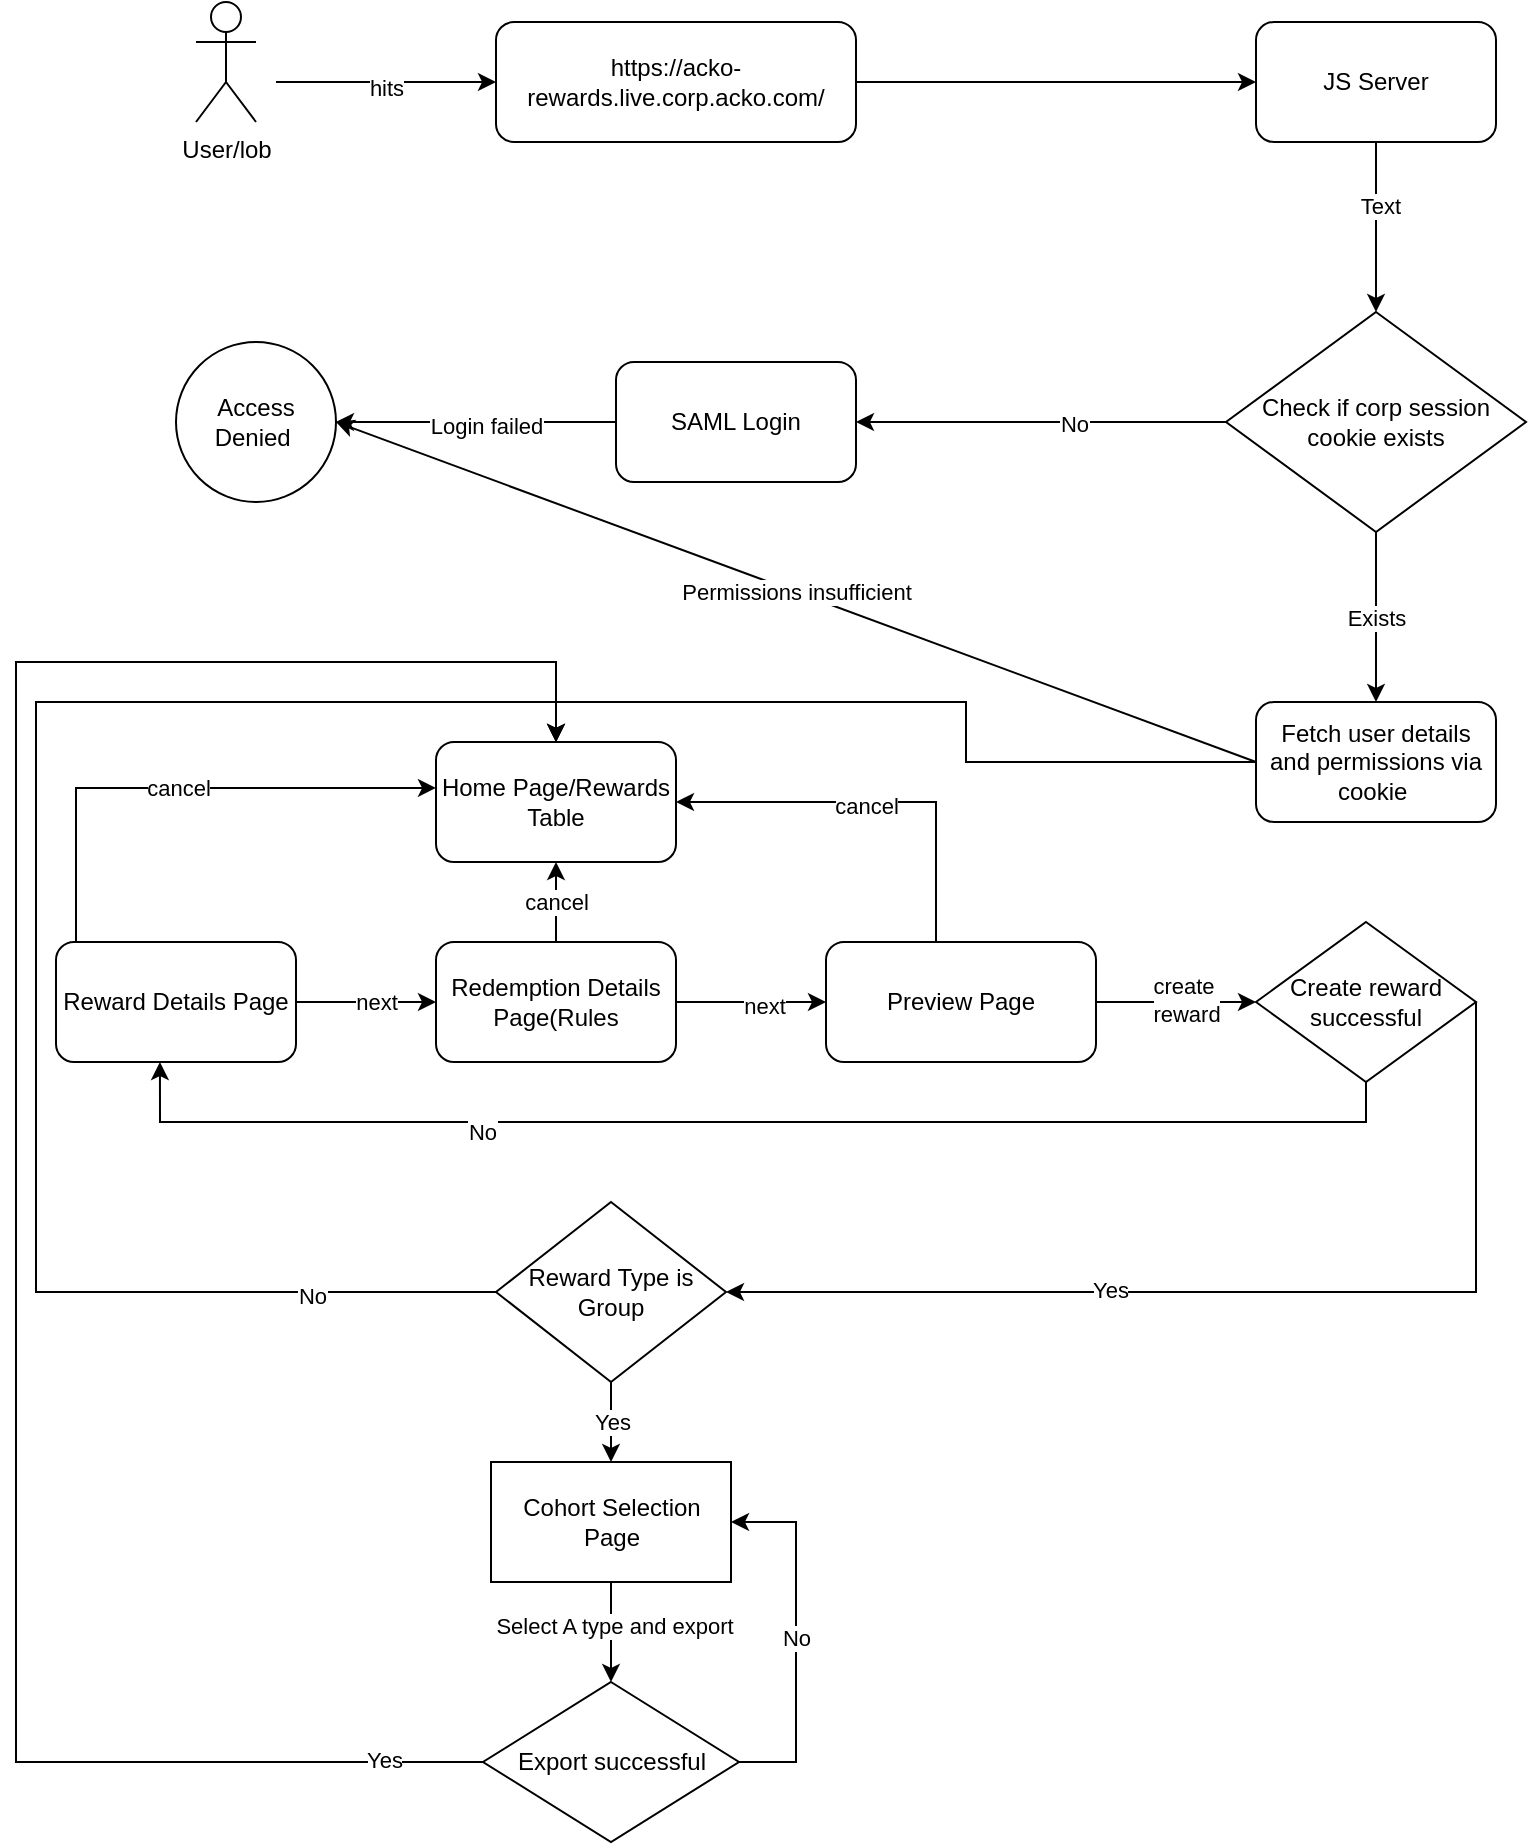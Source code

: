 <mxfile version="24.2.2" type="github">
  <diagram name="Page-1" id="URJB8ZtFO4CdTDm1-7Hg">
    <mxGraphModel dx="2206" dy="1262" grid="1" gridSize="10" guides="1" tooltips="1" connect="1" arrows="1" fold="1" page="1" pageScale="1" pageWidth="827" pageHeight="1169" math="0" shadow="0">
      <root>
        <mxCell id="0" />
        <mxCell id="1" parent="0" />
        <mxCell id="mHwalQCT8dFzNkiAWTxD-1" value="User/lob" style="shape=umlActor;verticalLabelPosition=bottom;verticalAlign=top;html=1;outlineConnect=0;" vertex="1" parent="1">
          <mxGeometry x="100" y="90" width="30" height="60" as="geometry" />
        </mxCell>
        <mxCell id="mHwalQCT8dFzNkiAWTxD-2" value="" style="endArrow=classic;html=1;rounded=0;entryX=0;entryY=0.5;entryDx=0;entryDy=0;" edge="1" parent="1" target="mHwalQCT8dFzNkiAWTxD-4">
          <mxGeometry width="50" height="50" relative="1" as="geometry">
            <mxPoint x="140" y="130" as="sourcePoint" />
            <mxPoint x="290" y="220" as="targetPoint" />
          </mxGeometry>
        </mxCell>
        <mxCell id="mHwalQCT8dFzNkiAWTxD-12" value="hits" style="edgeLabel;html=1;align=center;verticalAlign=middle;resizable=0;points=[];" vertex="1" connectable="0" parent="mHwalQCT8dFzNkiAWTxD-2">
          <mxGeometry y="-3" relative="1" as="geometry">
            <mxPoint as="offset" />
          </mxGeometry>
        </mxCell>
        <mxCell id="mHwalQCT8dFzNkiAWTxD-4" value="https://acko-rewards.live.corp.acko.com/" style="rounded=1;whiteSpace=wrap;html=1;" vertex="1" parent="1">
          <mxGeometry x="250" y="100" width="180" height="60" as="geometry" />
        </mxCell>
        <mxCell id="mHwalQCT8dFzNkiAWTxD-5" value="JS Server" style="rounded=1;whiteSpace=wrap;html=1;" vertex="1" parent="1">
          <mxGeometry x="630" y="100" width="120" height="60" as="geometry" />
        </mxCell>
        <mxCell id="mHwalQCT8dFzNkiAWTxD-6" value="Check if corp session cookie exists" style="rhombus;whiteSpace=wrap;html=1;" vertex="1" parent="1">
          <mxGeometry x="615" y="245" width="150" height="110" as="geometry" />
        </mxCell>
        <mxCell id="mHwalQCT8dFzNkiAWTxD-8" value="" style="endArrow=classic;html=1;rounded=0;entryX=0;entryY=0.5;entryDx=0;entryDy=0;exitX=1;exitY=0.5;exitDx=0;exitDy=0;" edge="1" parent="1" source="mHwalQCT8dFzNkiAWTxD-4" target="mHwalQCT8dFzNkiAWTxD-5">
          <mxGeometry width="50" height="50" relative="1" as="geometry">
            <mxPoint x="460" y="150" as="sourcePoint" />
            <mxPoint x="510" y="100" as="targetPoint" />
          </mxGeometry>
        </mxCell>
        <mxCell id="mHwalQCT8dFzNkiAWTxD-9" value="" style="endArrow=classic;html=1;rounded=0;exitX=0.5;exitY=1;exitDx=0;exitDy=0;entryX=0.5;entryY=0;entryDx=0;entryDy=0;" edge="1" parent="1" source="mHwalQCT8dFzNkiAWTxD-5" target="mHwalQCT8dFzNkiAWTxD-6">
          <mxGeometry width="50" height="50" relative="1" as="geometry">
            <mxPoint x="510" y="230" as="sourcePoint" />
            <mxPoint x="560" y="180" as="targetPoint" />
          </mxGeometry>
        </mxCell>
        <mxCell id="mHwalQCT8dFzNkiAWTxD-17" value="Text" style="edgeLabel;html=1;align=center;verticalAlign=middle;resizable=0;points=[];" vertex="1" connectable="0" parent="mHwalQCT8dFzNkiAWTxD-9">
          <mxGeometry x="-0.257" y="2" relative="1" as="geometry">
            <mxPoint as="offset" />
          </mxGeometry>
        </mxCell>
        <mxCell id="mHwalQCT8dFzNkiAWTxD-10" value="SAML Login" style="rounded=1;whiteSpace=wrap;html=1;" vertex="1" parent="1">
          <mxGeometry x="310" y="270" width="120" height="60" as="geometry" />
        </mxCell>
        <mxCell id="mHwalQCT8dFzNkiAWTxD-11" value="" style="endArrow=classic;html=1;rounded=0;exitX=0;exitY=0.5;exitDx=0;exitDy=0;entryX=1;entryY=0.5;entryDx=0;entryDy=0;" edge="1" parent="1" source="mHwalQCT8dFzNkiAWTxD-6" target="mHwalQCT8dFzNkiAWTxD-10">
          <mxGeometry width="50" height="50" relative="1" as="geometry">
            <mxPoint x="500" y="280" as="sourcePoint" />
            <mxPoint x="550" y="230" as="targetPoint" />
          </mxGeometry>
        </mxCell>
        <mxCell id="mHwalQCT8dFzNkiAWTxD-16" value="No" style="edgeLabel;html=1;align=center;verticalAlign=middle;resizable=0;points=[];" vertex="1" connectable="0" parent="mHwalQCT8dFzNkiAWTxD-11">
          <mxGeometry x="-0.178" y="1" relative="1" as="geometry">
            <mxPoint as="offset" />
          </mxGeometry>
        </mxCell>
        <mxCell id="mHwalQCT8dFzNkiAWTxD-14" value="Access Denied&amp;nbsp;" style="ellipse;whiteSpace=wrap;html=1;aspect=fixed;" vertex="1" parent="1">
          <mxGeometry x="90" y="260" width="80" height="80" as="geometry" />
        </mxCell>
        <mxCell id="mHwalQCT8dFzNkiAWTxD-18" value="" style="endArrow=classic;html=1;rounded=0;exitX=0;exitY=0.5;exitDx=0;exitDy=0;entryX=1;entryY=0.5;entryDx=0;entryDy=0;" edge="1" parent="1" source="mHwalQCT8dFzNkiAWTxD-10" target="mHwalQCT8dFzNkiAWTxD-14">
          <mxGeometry width="50" height="50" relative="1" as="geometry">
            <mxPoint x="240" y="260" as="sourcePoint" />
            <mxPoint x="290" y="210" as="targetPoint" />
          </mxGeometry>
        </mxCell>
        <mxCell id="mHwalQCT8dFzNkiAWTxD-28" value="Login failed" style="edgeLabel;html=1;align=center;verticalAlign=middle;resizable=0;points=[];" vertex="1" connectable="0" parent="mHwalQCT8dFzNkiAWTxD-18">
          <mxGeometry x="-0.071" y="2" relative="1" as="geometry">
            <mxPoint as="offset" />
          </mxGeometry>
        </mxCell>
        <mxCell id="mHwalQCT8dFzNkiAWTxD-32" style="edgeStyle=orthogonalEdgeStyle;rounded=0;orthogonalLoop=1;jettySize=auto;html=1;entryX=0.5;entryY=0;entryDx=0;entryDy=0;" edge="1" parent="1" source="mHwalQCT8dFzNkiAWTxD-20" target="mHwalQCT8dFzNkiAWTxD-30">
          <mxGeometry relative="1" as="geometry" />
        </mxCell>
        <mxCell id="mHwalQCT8dFzNkiAWTxD-20" value="Fetch user details and permissions via cookie&amp;nbsp;" style="rounded=1;whiteSpace=wrap;html=1;" vertex="1" parent="1">
          <mxGeometry x="630" y="440" width="120" height="60" as="geometry" />
        </mxCell>
        <mxCell id="mHwalQCT8dFzNkiAWTxD-24" value="" style="endArrow=classic;html=1;rounded=0;exitX=0;exitY=0.5;exitDx=0;exitDy=0;entryX=1;entryY=0.5;entryDx=0;entryDy=0;" edge="1" parent="1" source="mHwalQCT8dFzNkiAWTxD-20" target="mHwalQCT8dFzNkiAWTxD-14">
          <mxGeometry width="50" height="50" relative="1" as="geometry">
            <mxPoint x="550" y="450" as="sourcePoint" />
            <mxPoint x="510" y="370" as="targetPoint" />
          </mxGeometry>
        </mxCell>
        <mxCell id="mHwalQCT8dFzNkiAWTxD-25" value="Permissions insufficient" style="edgeLabel;html=1;align=center;verticalAlign=middle;resizable=0;points=[];" vertex="1" connectable="0" parent="mHwalQCT8dFzNkiAWTxD-24">
          <mxGeometry relative="1" as="geometry">
            <mxPoint as="offset" />
          </mxGeometry>
        </mxCell>
        <mxCell id="mHwalQCT8dFzNkiAWTxD-26" value="Exists" style="endArrow=classic;html=1;rounded=0;exitX=0.5;exitY=1;exitDx=0;exitDy=0;entryX=0.5;entryY=0;entryDx=0;entryDy=0;" edge="1" parent="1" source="mHwalQCT8dFzNkiAWTxD-6" target="mHwalQCT8dFzNkiAWTxD-20">
          <mxGeometry width="50" height="50" relative="1" as="geometry">
            <mxPoint x="480" y="400" as="sourcePoint" />
            <mxPoint x="530" y="350" as="targetPoint" />
          </mxGeometry>
        </mxCell>
        <mxCell id="mHwalQCT8dFzNkiAWTxD-30" value="Home Page/Rewards Table" style="rounded=1;whiteSpace=wrap;html=1;" vertex="1" parent="1">
          <mxGeometry x="220" y="460" width="120" height="60" as="geometry" />
        </mxCell>
        <mxCell id="mHwalQCT8dFzNkiAWTxD-38" style="edgeStyle=orthogonalEdgeStyle;rounded=0;orthogonalLoop=1;jettySize=auto;html=1;entryX=0;entryY=0.5;entryDx=0;entryDy=0;" edge="1" parent="1" source="mHwalQCT8dFzNkiAWTxD-31" target="mHwalQCT8dFzNkiAWTxD-33">
          <mxGeometry relative="1" as="geometry" />
        </mxCell>
        <mxCell id="mHwalQCT8dFzNkiAWTxD-40" value="next" style="edgeLabel;html=1;align=center;verticalAlign=middle;resizable=0;points=[];" vertex="1" connectable="0" parent="mHwalQCT8dFzNkiAWTxD-38">
          <mxGeometry x="0.54" y="-4" relative="1" as="geometry">
            <mxPoint x="-14" y="-4" as="offset" />
          </mxGeometry>
        </mxCell>
        <mxCell id="mHwalQCT8dFzNkiAWTxD-31" value="Reward Details Page" style="rounded=1;whiteSpace=wrap;html=1;" vertex="1" parent="1">
          <mxGeometry x="30" y="560" width="120" height="60" as="geometry" />
        </mxCell>
        <mxCell id="mHwalQCT8dFzNkiAWTxD-36" value="cancel" style="edgeStyle=orthogonalEdgeStyle;rounded=0;orthogonalLoop=1;jettySize=auto;html=1;" edge="1" parent="1" source="mHwalQCT8dFzNkiAWTxD-33" target="mHwalQCT8dFzNkiAWTxD-30">
          <mxGeometry relative="1" as="geometry" />
        </mxCell>
        <mxCell id="mHwalQCT8dFzNkiAWTxD-42" style="edgeStyle=orthogonalEdgeStyle;rounded=0;orthogonalLoop=1;jettySize=auto;html=1;entryX=0;entryY=0.5;entryDx=0;entryDy=0;" edge="1" parent="1" source="mHwalQCT8dFzNkiAWTxD-33" target="mHwalQCT8dFzNkiAWTxD-34">
          <mxGeometry relative="1" as="geometry" />
        </mxCell>
        <mxCell id="mHwalQCT8dFzNkiAWTxD-43" value="next" style="edgeLabel;html=1;align=center;verticalAlign=middle;resizable=0;points=[];" vertex="1" connectable="0" parent="mHwalQCT8dFzNkiAWTxD-42">
          <mxGeometry x="0.167" y="-2" relative="1" as="geometry">
            <mxPoint as="offset" />
          </mxGeometry>
        </mxCell>
        <mxCell id="mHwalQCT8dFzNkiAWTxD-33" value="Redemption Details Page(Rules" style="rounded=1;whiteSpace=wrap;html=1;" vertex="1" parent="1">
          <mxGeometry x="220" y="560" width="120" height="60" as="geometry" />
        </mxCell>
        <mxCell id="mHwalQCT8dFzNkiAWTxD-44" style="edgeStyle=orthogonalEdgeStyle;rounded=0;orthogonalLoop=1;jettySize=auto;html=1;entryX=1;entryY=0.5;entryDx=0;entryDy=0;" edge="1" parent="1" source="mHwalQCT8dFzNkiAWTxD-34" target="mHwalQCT8dFzNkiAWTxD-30">
          <mxGeometry relative="1" as="geometry">
            <Array as="points">
              <mxPoint x="470" y="490" />
            </Array>
          </mxGeometry>
        </mxCell>
        <mxCell id="mHwalQCT8dFzNkiAWTxD-46" value="cancel" style="edgeLabel;html=1;align=center;verticalAlign=middle;resizable=0;points=[];" vertex="1" connectable="0" parent="mHwalQCT8dFzNkiAWTxD-44">
          <mxGeometry x="0.053" y="2" relative="1" as="geometry">
            <mxPoint as="offset" />
          </mxGeometry>
        </mxCell>
        <mxCell id="mHwalQCT8dFzNkiAWTxD-52" style="edgeStyle=orthogonalEdgeStyle;rounded=0;orthogonalLoop=1;jettySize=auto;html=1;entryX=0;entryY=0.5;entryDx=0;entryDy=0;" edge="1" parent="1" source="mHwalQCT8dFzNkiAWTxD-34" target="mHwalQCT8dFzNkiAWTxD-51">
          <mxGeometry relative="1" as="geometry" />
        </mxCell>
        <mxCell id="mHwalQCT8dFzNkiAWTxD-53" value="create&amp;nbsp;&lt;div&gt;reward&lt;/div&gt;" style="edgeLabel;html=1;align=center;verticalAlign=middle;resizable=0;points=[];" vertex="1" connectable="0" parent="mHwalQCT8dFzNkiAWTxD-52">
          <mxGeometry x="0.108" y="1" relative="1" as="geometry">
            <mxPoint as="offset" />
          </mxGeometry>
        </mxCell>
        <mxCell id="mHwalQCT8dFzNkiAWTxD-34" value="Preview Page" style="rounded=1;whiteSpace=wrap;html=1;" vertex="1" parent="1">
          <mxGeometry x="415" y="560" width="135" height="60" as="geometry" />
        </mxCell>
        <mxCell id="mHwalQCT8dFzNkiAWTxD-35" value="cancel" style="edgeStyle=orthogonalEdgeStyle;rounded=0;orthogonalLoop=1;jettySize=auto;html=1;entryX=0;entryY=0.383;entryDx=0;entryDy=0;entryPerimeter=0;" edge="1" parent="1" source="mHwalQCT8dFzNkiAWTxD-31" target="mHwalQCT8dFzNkiAWTxD-30">
          <mxGeometry relative="1" as="geometry">
            <Array as="points">
              <mxPoint x="40" y="483" />
            </Array>
          </mxGeometry>
        </mxCell>
        <mxCell id="mHwalQCT8dFzNkiAWTxD-59" style="edgeStyle=orthogonalEdgeStyle;rounded=0;orthogonalLoop=1;jettySize=auto;html=1;entryX=1;entryY=0.5;entryDx=0;entryDy=0;" edge="1" parent="1" source="mHwalQCT8dFzNkiAWTxD-51" target="mHwalQCT8dFzNkiAWTxD-58">
          <mxGeometry relative="1" as="geometry">
            <Array as="points">
              <mxPoint x="740" y="735" />
            </Array>
          </mxGeometry>
        </mxCell>
        <mxCell id="mHwalQCT8dFzNkiAWTxD-60" value="Yes" style="edgeLabel;html=1;align=center;verticalAlign=middle;resizable=0;points=[];" vertex="1" connectable="0" parent="mHwalQCT8dFzNkiAWTxD-59">
          <mxGeometry x="0.262" y="-1" relative="1" as="geometry">
            <mxPoint as="offset" />
          </mxGeometry>
        </mxCell>
        <mxCell id="mHwalQCT8dFzNkiAWTxD-51" value="Create reward successful" style="rhombus;whiteSpace=wrap;html=1;" vertex="1" parent="1">
          <mxGeometry x="630" y="550" width="110" height="80" as="geometry" />
        </mxCell>
        <mxCell id="mHwalQCT8dFzNkiAWTxD-54" style="edgeStyle=orthogonalEdgeStyle;rounded=0;orthogonalLoop=1;jettySize=auto;html=1;entryX=0.433;entryY=1;entryDx=0;entryDy=0;entryPerimeter=0;" edge="1" parent="1" source="mHwalQCT8dFzNkiAWTxD-51" target="mHwalQCT8dFzNkiAWTxD-31">
          <mxGeometry relative="1" as="geometry">
            <Array as="points">
              <mxPoint x="685" y="650" />
              <mxPoint x="82" y="650" />
            </Array>
          </mxGeometry>
        </mxCell>
        <mxCell id="mHwalQCT8dFzNkiAWTxD-55" value="No" style="edgeLabel;html=1;align=center;verticalAlign=middle;resizable=0;points=[];" vertex="1" connectable="0" parent="mHwalQCT8dFzNkiAWTxD-54">
          <mxGeometry x="0.417" y="5" relative="1" as="geometry">
            <mxPoint as="offset" />
          </mxGeometry>
        </mxCell>
        <mxCell id="mHwalQCT8dFzNkiAWTxD-61" style="edgeStyle=orthogonalEdgeStyle;rounded=0;orthogonalLoop=1;jettySize=auto;html=1;entryX=0.5;entryY=0;entryDx=0;entryDy=0;" edge="1" parent="1" source="mHwalQCT8dFzNkiAWTxD-58" target="mHwalQCT8dFzNkiAWTxD-30">
          <mxGeometry relative="1" as="geometry">
            <Array as="points">
              <mxPoint x="20" y="735" />
              <mxPoint x="20" y="440" />
              <mxPoint x="280" y="440" />
            </Array>
          </mxGeometry>
        </mxCell>
        <mxCell id="mHwalQCT8dFzNkiAWTxD-62" value="No" style="edgeLabel;html=1;align=center;verticalAlign=middle;resizable=0;points=[];" vertex="1" connectable="0" parent="mHwalQCT8dFzNkiAWTxD-61">
          <mxGeometry x="-0.771" y="2" relative="1" as="geometry">
            <mxPoint as="offset" />
          </mxGeometry>
        </mxCell>
        <mxCell id="mHwalQCT8dFzNkiAWTxD-64" value="Yes" style="edgeStyle=orthogonalEdgeStyle;rounded=0;orthogonalLoop=1;jettySize=auto;html=1;" edge="1" parent="1" source="mHwalQCT8dFzNkiAWTxD-58" target="mHwalQCT8dFzNkiAWTxD-63">
          <mxGeometry relative="1" as="geometry" />
        </mxCell>
        <mxCell id="mHwalQCT8dFzNkiAWTxD-58" value="Reward Type is Group" style="rhombus;whiteSpace=wrap;html=1;" vertex="1" parent="1">
          <mxGeometry x="250" y="690" width="115" height="90" as="geometry" />
        </mxCell>
        <mxCell id="mHwalQCT8dFzNkiAWTxD-67" style="edgeStyle=orthogonalEdgeStyle;rounded=0;orthogonalLoop=1;jettySize=auto;html=1;entryX=0.5;entryY=0;entryDx=0;entryDy=0;" edge="1" parent="1" source="mHwalQCT8dFzNkiAWTxD-63" target="mHwalQCT8dFzNkiAWTxD-65">
          <mxGeometry relative="1" as="geometry" />
        </mxCell>
        <mxCell id="mHwalQCT8dFzNkiAWTxD-68" value="Select A type and export" style="edgeLabel;html=1;align=center;verticalAlign=middle;resizable=0;points=[];" vertex="1" connectable="0" parent="mHwalQCT8dFzNkiAWTxD-67">
          <mxGeometry x="-0.129" y="1" relative="1" as="geometry">
            <mxPoint as="offset" />
          </mxGeometry>
        </mxCell>
        <mxCell id="mHwalQCT8dFzNkiAWTxD-63" value="Cohort Selection Page" style="whiteSpace=wrap;html=1;" vertex="1" parent="1">
          <mxGeometry x="247.5" y="820" width="120" height="60" as="geometry" />
        </mxCell>
        <mxCell id="mHwalQCT8dFzNkiAWTxD-69" value="No" style="edgeStyle=orthogonalEdgeStyle;rounded=0;orthogonalLoop=1;jettySize=auto;html=1;exitX=1;exitY=0.5;exitDx=0;exitDy=0;" edge="1" parent="1" source="mHwalQCT8dFzNkiAWTxD-65" target="mHwalQCT8dFzNkiAWTxD-63">
          <mxGeometry relative="1" as="geometry">
            <Array as="points">
              <mxPoint x="400" y="970" />
              <mxPoint x="400" y="850" />
            </Array>
          </mxGeometry>
        </mxCell>
        <mxCell id="mHwalQCT8dFzNkiAWTxD-70" style="edgeStyle=orthogonalEdgeStyle;rounded=0;orthogonalLoop=1;jettySize=auto;html=1;" edge="1" parent="1" source="mHwalQCT8dFzNkiAWTxD-65">
          <mxGeometry relative="1" as="geometry">
            <mxPoint x="280" y="460.0" as="targetPoint" />
            <Array as="points">
              <mxPoint x="10" y="970" />
              <mxPoint x="10" y="420" />
              <mxPoint x="280" y="420" />
            </Array>
          </mxGeometry>
        </mxCell>
        <mxCell id="mHwalQCT8dFzNkiAWTxD-72" value="Yes" style="edgeLabel;html=1;align=center;verticalAlign=middle;resizable=0;points=[];" vertex="1" connectable="0" parent="mHwalQCT8dFzNkiAWTxD-70">
          <mxGeometry x="-0.909" y="-1" relative="1" as="geometry">
            <mxPoint as="offset" />
          </mxGeometry>
        </mxCell>
        <mxCell id="mHwalQCT8dFzNkiAWTxD-65" value="Export successful" style="rhombus;whiteSpace=wrap;html=1;" vertex="1" parent="1">
          <mxGeometry x="243.5" y="930" width="128" height="80" as="geometry" />
        </mxCell>
      </root>
    </mxGraphModel>
  </diagram>
</mxfile>
